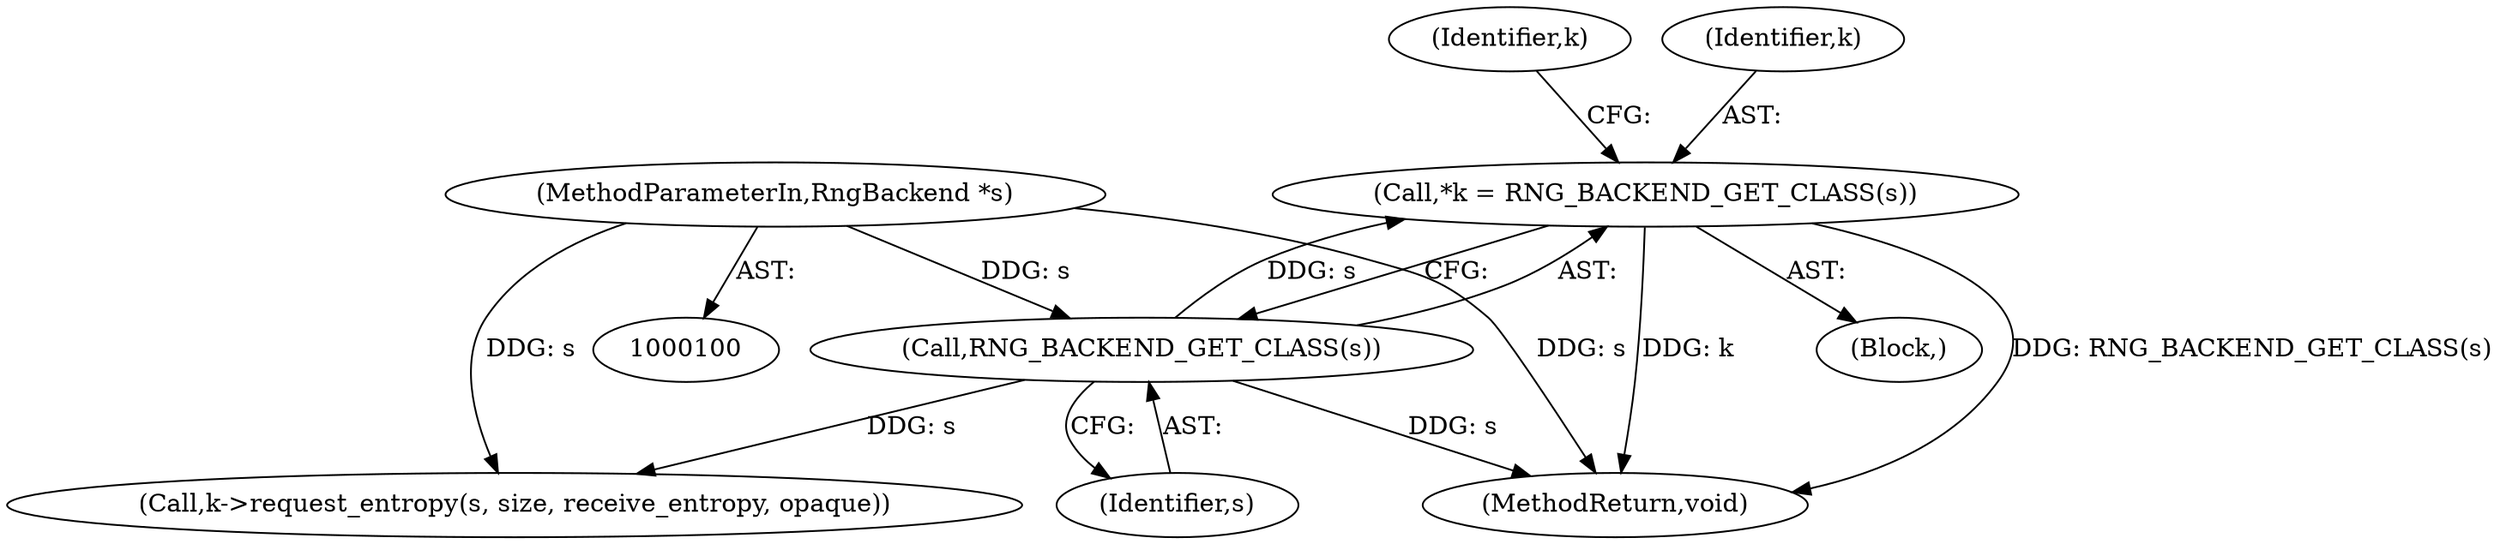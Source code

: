 digraph "0_qemu_60253ed1e6ec6d8e5ef2efe7bf755f475dce9956_0@pointer" {
"1000107" [label="(Call,*k = RNG_BACKEND_GET_CLASS(s))"];
"1000109" [label="(Call,RNG_BACKEND_GET_CLASS(s))"];
"1000101" [label="(MethodParameterIn,RngBackend *s)"];
"1000110" [label="(Identifier,s)"];
"1000113" [label="(Identifier,k)"];
"1000109" [label="(Call,RNG_BACKEND_GET_CLASS(s))"];
"1000108" [label="(Identifier,k)"];
"1000121" [label="(MethodReturn,void)"];
"1000101" [label="(MethodParameterIn,RngBackend *s)"];
"1000116" [label="(Call,k->request_entropy(s, size, receive_entropy, opaque))"];
"1000105" [label="(Block,)"];
"1000107" [label="(Call,*k = RNG_BACKEND_GET_CLASS(s))"];
"1000107" -> "1000105"  [label="AST: "];
"1000107" -> "1000109"  [label="CFG: "];
"1000108" -> "1000107"  [label="AST: "];
"1000109" -> "1000107"  [label="AST: "];
"1000113" -> "1000107"  [label="CFG: "];
"1000107" -> "1000121"  [label="DDG: k"];
"1000107" -> "1000121"  [label="DDG: RNG_BACKEND_GET_CLASS(s)"];
"1000109" -> "1000107"  [label="DDG: s"];
"1000109" -> "1000110"  [label="CFG: "];
"1000110" -> "1000109"  [label="AST: "];
"1000109" -> "1000121"  [label="DDG: s"];
"1000101" -> "1000109"  [label="DDG: s"];
"1000109" -> "1000116"  [label="DDG: s"];
"1000101" -> "1000100"  [label="AST: "];
"1000101" -> "1000121"  [label="DDG: s"];
"1000101" -> "1000116"  [label="DDG: s"];
}
